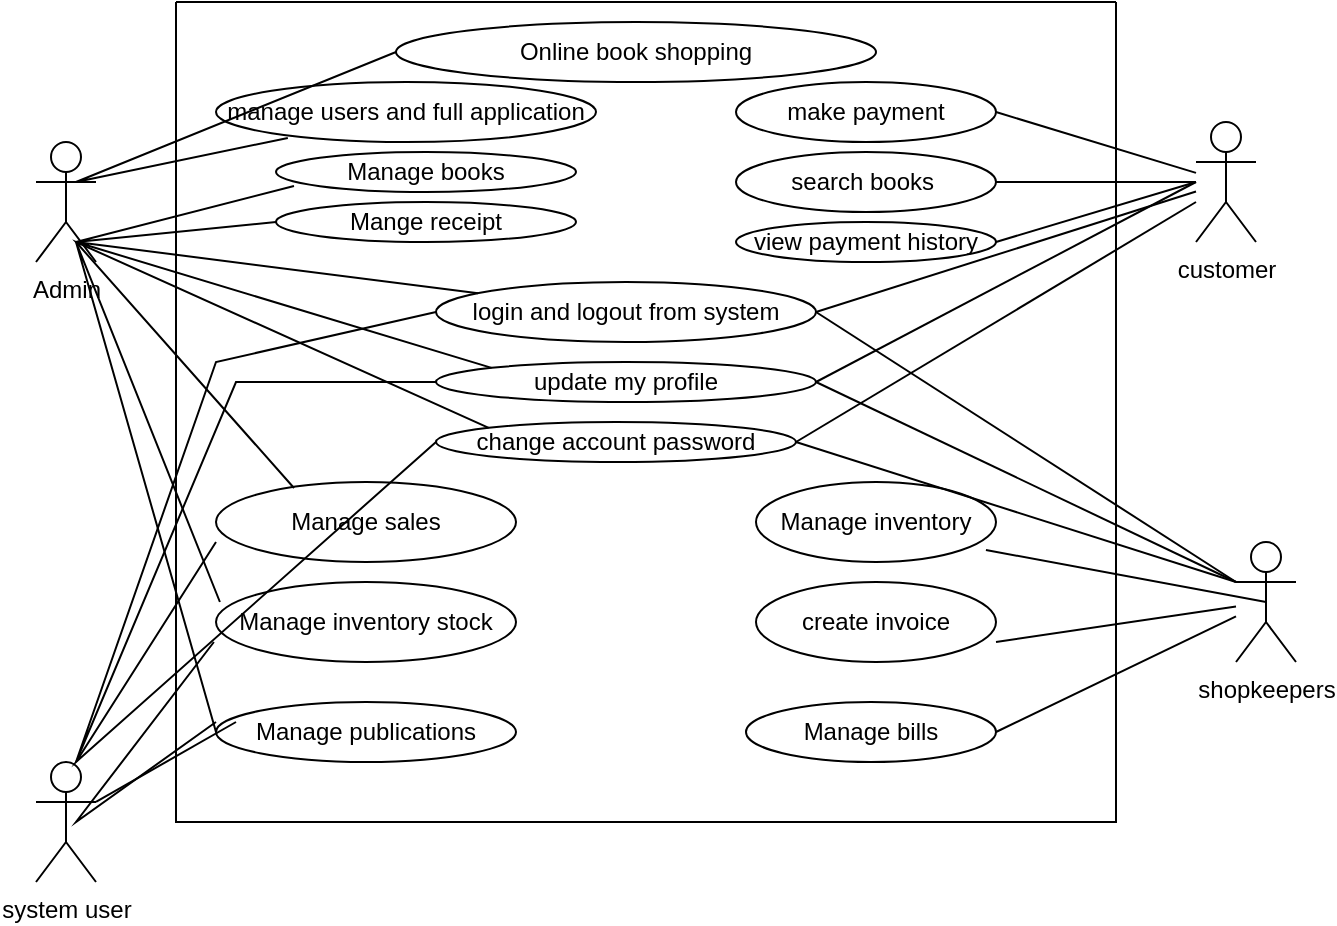 <mxfile version="21.6.5" type="google" pages="2">
  <diagram name="Page-1" id="iBWlm6ea-4I2EViiWKlT">
    <mxGraphModel grid="1" page="1" gridSize="10" guides="1" tooltips="1" connect="1" arrows="1" fold="1" pageScale="1" pageWidth="827" pageHeight="1169" math="0" shadow="0">
      <root>
        <mxCell id="0" />
        <mxCell id="1" parent="0" />
        <mxCell id="M0u7sEZvX7xl0_RKz_UU-1" value="Admin" style="shape=umlActor;verticalLabelPosition=bottom;verticalAlign=top;html=1;outlineConnect=0;" vertex="1" parent="1">
          <mxGeometry x="-20" y="40" width="30" height="60" as="geometry" />
        </mxCell>
        <mxCell id="M0u7sEZvX7xl0_RKz_UU-2" value="system user" style="shape=umlActor;verticalLabelPosition=bottom;verticalAlign=top;html=1;outlineConnect=0;" vertex="1" parent="1">
          <mxGeometry x="-20" y="350" width="30" height="60" as="geometry" />
        </mxCell>
        <mxCell id="M0u7sEZvX7xl0_RKz_UU-3" value="customer" style="shape=umlActor;verticalLabelPosition=bottom;verticalAlign=top;html=1;outlineConnect=0;" vertex="1" parent="1">
          <mxGeometry x="560" y="30" width="30" height="60" as="geometry" />
        </mxCell>
        <mxCell id="M0u7sEZvX7xl0_RKz_UU-4" value="shopkeepers" style="shape=umlActor;verticalLabelPosition=bottom;verticalAlign=top;html=1;outlineConnect=0;" vertex="1" parent="1">
          <mxGeometry x="580" y="240" width="30" height="60" as="geometry" />
        </mxCell>
        <mxCell id="M0u7sEZvX7xl0_RKz_UU-5" value="Online book shopping" style="ellipse;whiteSpace=wrap;html=1;" vertex="1" parent="1">
          <mxGeometry x="160" y="-20" width="240" height="30" as="geometry" />
        </mxCell>
        <mxCell id="M0u7sEZvX7xl0_RKz_UU-7" style="edgeStyle=orthogonalEdgeStyle;rounded=0;orthogonalLoop=1;jettySize=auto;html=1;exitX=0.5;exitY=1;exitDx=0;exitDy=0;" edge="1" parent="1" source="M0u7sEZvX7xl0_RKz_UU-5" target="M0u7sEZvX7xl0_RKz_UU-5">
          <mxGeometry relative="1" as="geometry" />
        </mxCell>
        <mxCell id="Osw5SRVrTq1gMJ9Peh6J-1" value="manage users and full application" style="ellipse;whiteSpace=wrap;html=1;" vertex="1" parent="1">
          <mxGeometry x="70" y="10" width="190" height="30" as="geometry" />
        </mxCell>
        <mxCell id="Osw5SRVrTq1gMJ9Peh6J-2" value="make payment" style="ellipse;whiteSpace=wrap;html=1;" vertex="1" parent="1">
          <mxGeometry x="330" y="10" width="130" height="30" as="geometry" />
        </mxCell>
        <mxCell id="Osw5SRVrTq1gMJ9Peh6J-4" style="edgeStyle=orthogonalEdgeStyle;rounded=0;orthogonalLoop=1;jettySize=auto;html=1;exitX=0.5;exitY=1;exitDx=0;exitDy=0;" edge="1" parent="1" source="Osw5SRVrTq1gMJ9Peh6J-2" target="Osw5SRVrTq1gMJ9Peh6J-2">
          <mxGeometry relative="1" as="geometry" />
        </mxCell>
        <mxCell id="Osw5SRVrTq1gMJ9Peh6J-5" value="search books&amp;nbsp;" style="ellipse;whiteSpace=wrap;html=1;" vertex="1" parent="1">
          <mxGeometry x="330" y="45" width="130" height="30" as="geometry" />
        </mxCell>
        <mxCell id="Osw5SRVrTq1gMJ9Peh6J-6" value="Manage books" style="ellipse;whiteSpace=wrap;html=1;" vertex="1" parent="1">
          <mxGeometry x="100" y="45" width="150" height="20" as="geometry" />
        </mxCell>
        <mxCell id="Osw5SRVrTq1gMJ9Peh6J-7" value="view payment history" style="ellipse;whiteSpace=wrap;html=1;" vertex="1" parent="1">
          <mxGeometry x="330" y="80" width="130" height="20" as="geometry" />
        </mxCell>
        <mxCell id="Osw5SRVrTq1gMJ9Peh6J-8" value="Mange receipt" style="ellipse;whiteSpace=wrap;html=1;" vertex="1" parent="1">
          <mxGeometry x="100" y="70" width="150" height="20" as="geometry" />
        </mxCell>
        <mxCell id="Osw5SRVrTq1gMJ9Peh6J-9" style="edgeStyle=orthogonalEdgeStyle;rounded=0;orthogonalLoop=1;jettySize=auto;html=1;exitX=0.5;exitY=1;exitDx=0;exitDy=0;" edge="1" parent="1" source="Osw5SRVrTq1gMJ9Peh6J-8" target="Osw5SRVrTq1gMJ9Peh6J-8">
          <mxGeometry relative="1" as="geometry" />
        </mxCell>
        <mxCell id="Osw5SRVrTq1gMJ9Peh6J-10" value="update my profile" style="ellipse;whiteSpace=wrap;html=1;" vertex="1" parent="1">
          <mxGeometry x="180" y="150" width="190" height="20" as="geometry" />
        </mxCell>
        <mxCell id="Osw5SRVrTq1gMJ9Peh6J-11" value="login and logout from system" style="ellipse;whiteSpace=wrap;html=1;" vertex="1" parent="1">
          <mxGeometry x="180" y="110" width="190" height="30" as="geometry" />
        </mxCell>
        <mxCell id="Osw5SRVrTq1gMJ9Peh6J-12" value="change account password" style="ellipse;whiteSpace=wrap;html=1;" vertex="1" parent="1">
          <mxGeometry x="180" y="180" width="180" height="20" as="geometry" />
        </mxCell>
        <mxCell id="Osw5SRVrTq1gMJ9Peh6J-13" value="Manage sales" style="ellipse;whiteSpace=wrap;html=1;" vertex="1" parent="1">
          <mxGeometry x="70" y="210" width="150" height="40" as="geometry" />
        </mxCell>
        <mxCell id="Osw5SRVrTq1gMJ9Peh6J-14" value="Manage inventory stock" style="ellipse;whiteSpace=wrap;html=1;" vertex="1" parent="1">
          <mxGeometry x="70" y="260" width="150" height="40" as="geometry" />
        </mxCell>
        <mxCell id="Osw5SRVrTq1gMJ9Peh6J-15" value="Manage publications" style="ellipse;whiteSpace=wrap;html=1;" vertex="1" parent="1">
          <mxGeometry x="70" y="320" width="150" height="30" as="geometry" />
        </mxCell>
        <mxCell id="Osw5SRVrTq1gMJ9Peh6J-16" value="Manage inventory" style="ellipse;whiteSpace=wrap;html=1;" vertex="1" parent="1">
          <mxGeometry x="340" y="210" width="120" height="40" as="geometry" />
        </mxCell>
        <mxCell id="Osw5SRVrTq1gMJ9Peh6J-17" value="create invoice" style="ellipse;whiteSpace=wrap;html=1;" vertex="1" parent="1">
          <mxGeometry x="340" y="260" width="120" height="40" as="geometry" />
        </mxCell>
        <mxCell id="Osw5SRVrTq1gMJ9Peh6J-18" value="Manage bills" style="ellipse;whiteSpace=wrap;html=1;" vertex="1" parent="1">
          <mxGeometry x="335" y="320" width="125" height="30" as="geometry" />
        </mxCell>
        <mxCell id="Osw5SRVrTq1gMJ9Peh6J-29" value="" style="endArrow=none;html=1;rounded=0;entryX=0;entryY=0.5;entryDx=0;entryDy=0;exitX=0.189;exitY=0.933;exitDx=0;exitDy=0;exitPerimeter=0;" edge="1" parent="1" source="Osw5SRVrTq1gMJ9Peh6J-1" target="M0u7sEZvX7xl0_RKz_UU-5">
          <mxGeometry width="50" height="50" relative="1" as="geometry">
            <mxPoint x="240" y="230" as="sourcePoint" />
            <mxPoint x="290" y="180" as="targetPoint" />
            <Array as="points">
              <mxPoint y="60" />
            </Array>
          </mxGeometry>
        </mxCell>
        <mxCell id="Osw5SRVrTq1gMJ9Peh6J-30" value="" style="endArrow=none;html=1;rounded=0;entryX=0.06;entryY=0.85;entryDx=0;entryDy=0;entryPerimeter=0;exitX=0;exitY=0.5;exitDx=0;exitDy=0;" edge="1" parent="1" source="Osw5SRVrTq1gMJ9Peh6J-8" target="Osw5SRVrTq1gMJ9Peh6J-6">
          <mxGeometry width="50" height="50" relative="1" as="geometry">
            <mxPoint x="240" y="230" as="sourcePoint" />
            <mxPoint x="290" y="180" as="targetPoint" />
            <Array as="points">
              <mxPoint y="90" />
            </Array>
          </mxGeometry>
        </mxCell>
        <mxCell id="Osw5SRVrTq1gMJ9Peh6J-32" value="" style="endArrow=none;html=1;rounded=0;exitX=0;exitY=0;exitDx=0;exitDy=0;" edge="1" parent="1" source="Osw5SRVrTq1gMJ9Peh6J-10" target="Osw5SRVrTq1gMJ9Peh6J-11">
          <mxGeometry width="50" height="50" relative="1" as="geometry">
            <mxPoint x="240" y="230" as="sourcePoint" />
            <mxPoint x="290" y="180" as="targetPoint" />
            <Array as="points">
              <mxPoint y="90" />
            </Array>
          </mxGeometry>
        </mxCell>
        <mxCell id="Osw5SRVrTq1gMJ9Peh6J-33" value="" style="endArrow=none;html=1;rounded=0;entryX=0;entryY=0;entryDx=0;entryDy=0;exitX=0.26;exitY=0.075;exitDx=0;exitDy=0;exitPerimeter=0;" edge="1" parent="1" source="Osw5SRVrTq1gMJ9Peh6J-13" target="Osw5SRVrTq1gMJ9Peh6J-12">
          <mxGeometry width="50" height="50" relative="1" as="geometry">
            <mxPoint x="240" y="230" as="sourcePoint" />
            <mxPoint x="290" y="180" as="targetPoint" />
            <Array as="points">
              <mxPoint y="90" />
            </Array>
          </mxGeometry>
        </mxCell>
        <mxCell id="Osw5SRVrTq1gMJ9Peh6J-34" value="" style="endArrow=none;html=1;rounded=0;exitX=0.013;exitY=0.25;exitDx=0;exitDy=0;exitPerimeter=0;entryX=0;entryY=0.5;entryDx=0;entryDy=0;" edge="1" parent="1" source="Osw5SRVrTq1gMJ9Peh6J-14" target="Osw5SRVrTq1gMJ9Peh6J-15">
          <mxGeometry width="50" height="50" relative="1" as="geometry">
            <mxPoint x="240" y="230" as="sourcePoint" />
            <mxPoint x="290" y="180" as="targetPoint" />
            <Array as="points">
              <mxPoint y="90" />
            </Array>
          </mxGeometry>
        </mxCell>
        <mxCell id="Osw5SRVrTq1gMJ9Peh6J-35" value="" style="endArrow=none;html=1;rounded=0;entryX=0;entryY=0.5;entryDx=0;entryDy=0;exitX=0;exitY=0.5;exitDx=0;exitDy=0;" edge="1" parent="1" source="Osw5SRVrTq1gMJ9Peh6J-10" target="Osw5SRVrTq1gMJ9Peh6J-11">
          <mxGeometry width="50" height="50" relative="1" as="geometry">
            <mxPoint x="210" y="230" as="sourcePoint" />
            <mxPoint x="180" y="140" as="targetPoint" />
            <Array as="points">
              <mxPoint x="80" y="160" />
              <mxPoint y="350" />
              <mxPoint x="70" y="150" />
            </Array>
          </mxGeometry>
        </mxCell>
        <mxCell id="Osw5SRVrTq1gMJ9Peh6J-36" value="" style="endArrow=none;html=1;rounded=0;entryX=0;entryY=0.5;entryDx=0;entryDy=0;exitX=0;exitY=0.75;exitDx=0;exitDy=0;exitPerimeter=0;" edge="1" parent="1" source="Osw5SRVrTq1gMJ9Peh6J-13" target="Osw5SRVrTq1gMJ9Peh6J-12">
          <mxGeometry width="50" height="50" relative="1" as="geometry">
            <mxPoint x="210" y="230" as="sourcePoint" />
            <mxPoint x="260" y="180" as="targetPoint" />
            <Array as="points">
              <mxPoint y="350" />
            </Array>
          </mxGeometry>
        </mxCell>
        <mxCell id="Osw5SRVrTq1gMJ9Peh6J-37" value="" style="endArrow=none;html=1;rounded=0;exitX=1;exitY=0.333;exitDx=0;exitDy=0;exitPerimeter=0;" edge="1" parent="1" source="M0u7sEZvX7xl0_RKz_UU-2">
          <mxGeometry width="50" height="50" relative="1" as="geometry">
            <mxPoint x="30" y="380" as="sourcePoint" />
            <mxPoint x="80" y="330" as="targetPoint" />
          </mxGeometry>
        </mxCell>
        <mxCell id="Osw5SRVrTq1gMJ9Peh6J-41" value="" style="endArrow=none;html=1;rounded=0;exitX=-0.007;exitY=0.75;exitDx=0;exitDy=0;exitPerimeter=0;" edge="1" parent="1" source="Osw5SRVrTq1gMJ9Peh6J-14">
          <mxGeometry width="50" height="50" relative="1" as="geometry">
            <mxPoint x="210" y="230" as="sourcePoint" />
            <mxPoint x="70" y="330" as="targetPoint" />
            <Array as="points">
              <mxPoint y="380" />
            </Array>
          </mxGeometry>
        </mxCell>
        <mxCell id="Osw5SRVrTq1gMJ9Peh6J-42" value="" style="endArrow=none;html=1;rounded=0;exitX=1;exitY=0.5;exitDx=0;exitDy=0;" edge="1" parent="1" source="Osw5SRVrTq1gMJ9Peh6J-2" target="M0u7sEZvX7xl0_RKz_UU-3">
          <mxGeometry width="50" height="50" relative="1" as="geometry">
            <mxPoint x="390" y="230" as="sourcePoint" />
            <mxPoint x="440" y="180" as="targetPoint" />
          </mxGeometry>
        </mxCell>
        <mxCell id="Osw5SRVrTq1gMJ9Peh6J-43" value="" style="endArrow=none;html=1;rounded=0;exitX=1;exitY=0.5;exitDx=0;exitDy=0;" edge="1" parent="1" source="Osw5SRVrTq1gMJ9Peh6J-5">
          <mxGeometry width="50" height="50" relative="1" as="geometry">
            <mxPoint x="390" y="230" as="sourcePoint" />
            <mxPoint x="560" y="60" as="targetPoint" />
          </mxGeometry>
        </mxCell>
        <mxCell id="Osw5SRVrTq1gMJ9Peh6J-44" value="" style="endArrow=none;html=1;rounded=0;exitX=1;exitY=0.5;exitDx=0;exitDy=0;" edge="1" parent="1" source="Osw5SRVrTq1gMJ9Peh6J-7">
          <mxGeometry width="50" height="50" relative="1" as="geometry">
            <mxPoint x="390" y="230" as="sourcePoint" />
            <mxPoint x="560" y="60" as="targetPoint" />
          </mxGeometry>
        </mxCell>
        <mxCell id="Osw5SRVrTq1gMJ9Peh6J-45" value="" style="endArrow=none;html=1;rounded=0;exitX=1;exitY=0.5;exitDx=0;exitDy=0;" edge="1" parent="1" source="Osw5SRVrTq1gMJ9Peh6J-11" target="M0u7sEZvX7xl0_RKz_UU-3">
          <mxGeometry width="50" height="50" relative="1" as="geometry">
            <mxPoint x="390" y="230" as="sourcePoint" />
            <mxPoint x="440" y="180" as="targetPoint" />
          </mxGeometry>
        </mxCell>
        <mxCell id="Osw5SRVrTq1gMJ9Peh6J-46" value="" style="endArrow=none;html=1;rounded=0;exitX=1;exitY=0.5;exitDx=0;exitDy=0;" edge="1" parent="1" source="Osw5SRVrTq1gMJ9Peh6J-10">
          <mxGeometry width="50" height="50" relative="1" as="geometry">
            <mxPoint x="390" y="230" as="sourcePoint" />
            <mxPoint x="560" y="60" as="targetPoint" />
          </mxGeometry>
        </mxCell>
        <mxCell id="Osw5SRVrTq1gMJ9Peh6J-47" value="" style="endArrow=none;html=1;rounded=0;exitX=1;exitY=0.5;exitDx=0;exitDy=0;" edge="1" parent="1" source="Osw5SRVrTq1gMJ9Peh6J-12">
          <mxGeometry width="50" height="50" relative="1" as="geometry">
            <mxPoint x="390" y="230" as="sourcePoint" />
            <mxPoint x="560" y="70" as="targetPoint" />
          </mxGeometry>
        </mxCell>
        <mxCell id="Osw5SRVrTq1gMJ9Peh6J-48" value="" style="endArrow=none;html=1;rounded=0;entryX=0.5;entryY=0.5;entryDx=0;entryDy=0;entryPerimeter=0;exitX=0.958;exitY=0.85;exitDx=0;exitDy=0;exitPerimeter=0;" edge="1" parent="1" source="Osw5SRVrTq1gMJ9Peh6J-16" target="M0u7sEZvX7xl0_RKz_UU-4">
          <mxGeometry width="50" height="50" relative="1" as="geometry">
            <mxPoint x="390" y="230" as="sourcePoint" />
            <mxPoint x="440" y="180" as="targetPoint" />
          </mxGeometry>
        </mxCell>
        <mxCell id="Osw5SRVrTq1gMJ9Peh6J-49" value="" style="endArrow=none;html=1;rounded=0;exitX=1;exitY=0.75;exitDx=0;exitDy=0;exitPerimeter=0;" edge="1" parent="1" source="Osw5SRVrTq1gMJ9Peh6J-17" target="M0u7sEZvX7xl0_RKz_UU-4">
          <mxGeometry width="50" height="50" relative="1" as="geometry">
            <mxPoint x="390" y="230" as="sourcePoint" />
            <mxPoint x="440" y="180" as="targetPoint" />
          </mxGeometry>
        </mxCell>
        <mxCell id="Osw5SRVrTq1gMJ9Peh6J-50" value="" style="endArrow=none;html=1;rounded=0;exitX=1;exitY=0.5;exitDx=0;exitDy=0;" edge="1" parent="1" source="Osw5SRVrTq1gMJ9Peh6J-18" target="M0u7sEZvX7xl0_RKz_UU-4">
          <mxGeometry width="50" height="50" relative="1" as="geometry">
            <mxPoint x="390" y="230" as="sourcePoint" />
            <mxPoint x="440" y="180" as="targetPoint" />
          </mxGeometry>
        </mxCell>
        <mxCell id="Osw5SRVrTq1gMJ9Peh6J-51" value="" style="endArrow=none;html=1;rounded=0;entryX=0;entryY=0.333;entryDx=0;entryDy=0;entryPerimeter=0;exitX=1;exitY=0.5;exitDx=0;exitDy=0;" edge="1" parent="1" source="Osw5SRVrTq1gMJ9Peh6J-12" target="M0u7sEZvX7xl0_RKz_UU-4">
          <mxGeometry width="50" height="50" relative="1" as="geometry">
            <mxPoint x="390" y="230" as="sourcePoint" />
            <mxPoint x="440" y="180" as="targetPoint" />
          </mxGeometry>
        </mxCell>
        <mxCell id="Osw5SRVrTq1gMJ9Peh6J-52" value="" style="endArrow=none;html=1;rounded=0;exitX=1;exitY=0.5;exitDx=0;exitDy=0;" edge="1" parent="1" source="Osw5SRVrTq1gMJ9Peh6J-10">
          <mxGeometry width="50" height="50" relative="1" as="geometry">
            <mxPoint x="390" y="230" as="sourcePoint" />
            <mxPoint x="580" y="260" as="targetPoint" />
          </mxGeometry>
        </mxCell>
        <mxCell id="Osw5SRVrTq1gMJ9Peh6J-53" value="" style="endArrow=none;html=1;rounded=0;exitX=1;exitY=0.5;exitDx=0;exitDy=0;" edge="1" parent="1" source="Osw5SRVrTq1gMJ9Peh6J-11">
          <mxGeometry width="50" height="50" relative="1" as="geometry">
            <mxPoint x="390" y="175" as="sourcePoint" />
            <mxPoint x="580" y="260" as="targetPoint" />
          </mxGeometry>
        </mxCell>
        <mxCell id="xdkwsVTmzkLPSasYxvp1-1" value="" style="swimlane;startSize=0;" vertex="1" parent="1">
          <mxGeometry x="50" y="-30" width="470" height="410" as="geometry" />
        </mxCell>
      </root>
    </mxGraphModel>
  </diagram>
  <diagram id="svU2cHYOuex-Ogm64YT2" name="Page-2">
    <mxGraphModel grid="1" page="1" gridSize="10" guides="1" tooltips="1" connect="1" arrows="1" fold="1" pageScale="1" pageWidth="827" pageHeight="1169" math="0" shadow="0">
      <root>
        <mxCell id="0" />
        <mxCell id="1" parent="0" />
      </root>
    </mxGraphModel>
  </diagram>
</mxfile>

